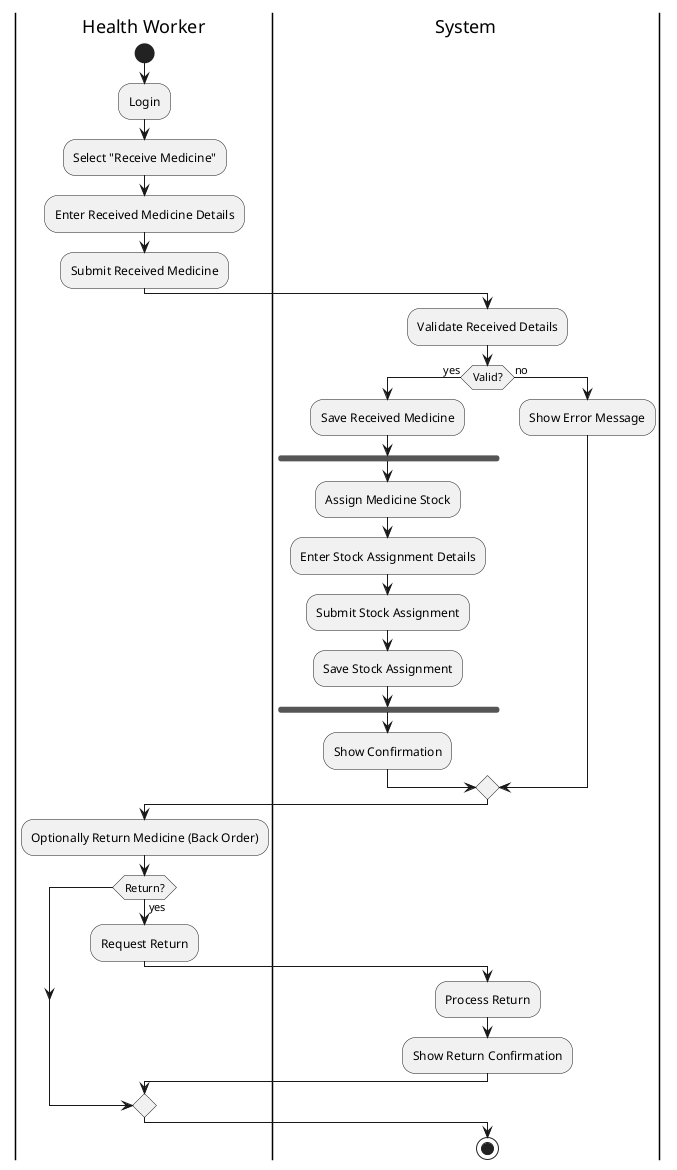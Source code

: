 @startuml
|Health Worker|
start
:Login;
:Select "Receive Medicine";
:Enter Received Medicine Details;
:Submit Received Medicine;
|System|
:Validate Received Details;
if (Valid?) then (yes)
  :Save Received Medicine;
  fork
    :Assign Medicine Stock;
    :Enter Stock Assignment Details;
    :Submit Stock Assignment;
    :Save Stock Assignment;
  end fork
  :Show Confirmation;
else (no)
  :Show Error Message;
endif
|Health Worker|
:Optionally Return Medicine (Back Order);
if (Return?) then (yes)
  :Request Return;
  |System|
  :Process Return;
  :Show Return Confirmation;
endif
stop
@enduml 